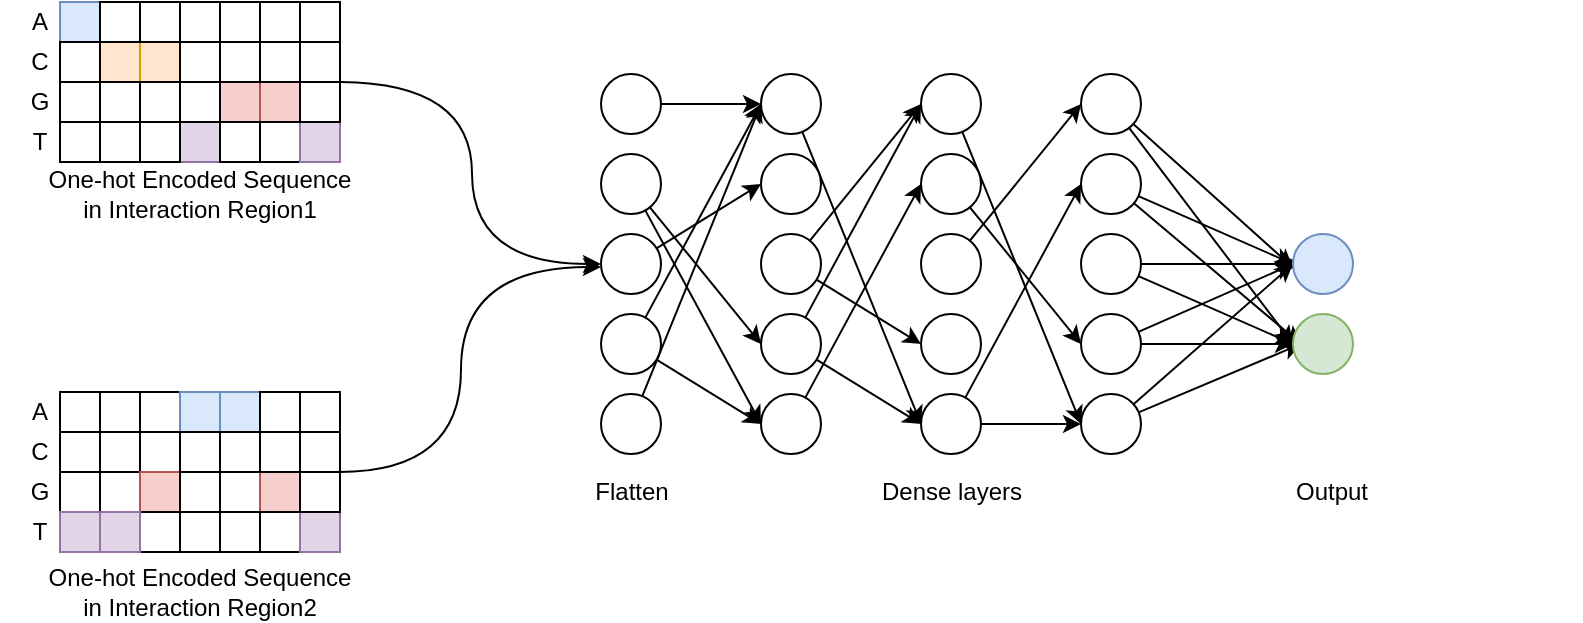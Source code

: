 <mxfile version="14.8.5" type="github">
  <diagram id="7WyufB8X4WBuho2PgSER" name="Page-1">
    <mxGraphModel dx="981" dy="526" grid="1" gridSize="10" guides="1" tooltips="1" connect="1" arrows="1" fold="1" page="1" pageScale="1" pageWidth="4681" pageHeight="3300" math="0" shadow="0">
      <root>
        <mxCell id="0" />
        <mxCell id="1" parent="0" />
        <mxCell id="oDDGFXUuPNc7k1UO4jNH-5" value="G" style="text;html=1;strokeColor=none;fillColor=none;align=center;verticalAlign=middle;whiteSpace=wrap;rounded=0;" vertex="1" parent="1">
          <mxGeometry x="305" y="215" width="40" height="20" as="geometry" />
        </mxCell>
        <mxCell id="oDDGFXUuPNc7k1UO4jNH-6" value="T" style="text;html=1;strokeColor=none;fillColor=none;align=center;verticalAlign=middle;whiteSpace=wrap;rounded=0;" vertex="1" parent="1">
          <mxGeometry x="305" y="235" width="40" height="20" as="geometry" />
        </mxCell>
        <mxCell id="oDDGFXUuPNc7k1UO4jNH-7" value="&lt;div&gt;A&lt;/div&gt;" style="text;html=1;strokeColor=none;fillColor=none;align=center;verticalAlign=middle;whiteSpace=wrap;rounded=0;" vertex="1" parent="1">
          <mxGeometry x="305" y="175" width="40" height="20" as="geometry" />
        </mxCell>
        <mxCell id="oDDGFXUuPNc7k1UO4jNH-8" value="C" style="text;html=1;strokeColor=none;fillColor=none;align=center;verticalAlign=middle;whiteSpace=wrap;rounded=0;" vertex="1" parent="1">
          <mxGeometry x="305" y="195" width="40" height="20" as="geometry" />
        </mxCell>
        <mxCell id="oDDGFXUuPNc7k1UO4jNH-9" value="" style="whiteSpace=wrap;html=1;aspect=fixed;fillColor=#dae8fc;strokeColor=#6c8ebf;" vertex="1" parent="1">
          <mxGeometry x="335" y="175" width="20" height="20" as="geometry" />
        </mxCell>
        <mxCell id="oDDGFXUuPNc7k1UO4jNH-10" value="" style="whiteSpace=wrap;html=1;aspect=fixed;" vertex="1" parent="1">
          <mxGeometry x="355" y="195" width="20" height="20" as="geometry" />
        </mxCell>
        <mxCell id="oDDGFXUuPNc7k1UO4jNH-11" value="" style="whiteSpace=wrap;html=1;aspect=fixed;fillColor=#ffe6cc;strokeColor=#d79b00;" vertex="1" parent="1">
          <mxGeometry x="355" y="195" width="20" height="20" as="geometry" />
        </mxCell>
        <mxCell id="oDDGFXUuPNc7k1UO4jNH-12" value="" style="whiteSpace=wrap;html=1;aspect=fixed;fillColor=#ffe6cc;strokeColor=#d79b00;" vertex="1" parent="1">
          <mxGeometry x="375" y="195" width="20" height="20" as="geometry" />
        </mxCell>
        <mxCell id="oDDGFXUuPNc7k1UO4jNH-13" value="" style="whiteSpace=wrap;html=1;aspect=fixed;fillColor=#e1d5e7;strokeColor=#9673a6;" vertex="1" parent="1">
          <mxGeometry x="395" y="235" width="20" height="20" as="geometry" />
        </mxCell>
        <mxCell id="oDDGFXUuPNc7k1UO4jNH-14" value="" style="whiteSpace=wrap;html=1;aspect=fixed;fillColor=#f8cecc;strokeColor=#b85450;" vertex="1" parent="1">
          <mxGeometry x="415" y="215" width="20" height="20" as="geometry" />
        </mxCell>
        <mxCell id="oDDGFXUuPNc7k1UO4jNH-15" value="" style="whiteSpace=wrap;html=1;aspect=fixed;fillColor=#f8cecc;strokeColor=#b85450;" vertex="1" parent="1">
          <mxGeometry x="435" y="215" width="20" height="20" as="geometry" />
        </mxCell>
        <mxCell id="oDDGFXUuPNc7k1UO4jNH-16" value="" style="rounded=0;whiteSpace=wrap;html=1;" vertex="1" parent="1">
          <mxGeometry x="335" y="195" width="20" height="20" as="geometry" />
        </mxCell>
        <mxCell id="oDDGFXUuPNc7k1UO4jNH-17" value="" style="rounded=0;whiteSpace=wrap;html=1;" vertex="1" parent="1">
          <mxGeometry x="335" y="215" width="20" height="20" as="geometry" />
        </mxCell>
        <mxCell id="oDDGFXUuPNc7k1UO4jNH-18" value="" style="rounded=0;whiteSpace=wrap;html=1;" vertex="1" parent="1">
          <mxGeometry x="355" y="215" width="20" height="20" as="geometry" />
        </mxCell>
        <mxCell id="oDDGFXUuPNc7k1UO4jNH-19" value="" style="rounded=0;whiteSpace=wrap;html=1;" vertex="1" parent="1">
          <mxGeometry x="375" y="215" width="20" height="20" as="geometry" />
        </mxCell>
        <mxCell id="oDDGFXUuPNc7k1UO4jNH-20" value="" style="rounded=0;whiteSpace=wrap;html=1;" vertex="1" parent="1">
          <mxGeometry x="395" y="215" width="20" height="20" as="geometry" />
        </mxCell>
        <mxCell id="oDDGFXUuPNc7k1UO4jNH-21" value="" style="rounded=0;whiteSpace=wrap;html=1;" vertex="1" parent="1">
          <mxGeometry x="375" y="235" width="20" height="20" as="geometry" />
        </mxCell>
        <mxCell id="oDDGFXUuPNc7k1UO4jNH-22" value="" style="rounded=0;whiteSpace=wrap;html=1;" vertex="1" parent="1">
          <mxGeometry x="335" y="235" width="20" height="20" as="geometry" />
        </mxCell>
        <mxCell id="oDDGFXUuPNc7k1UO4jNH-23" value="" style="rounded=0;whiteSpace=wrap;html=1;" vertex="1" parent="1">
          <mxGeometry x="355" y="235" width="20" height="20" as="geometry" />
        </mxCell>
        <mxCell id="oDDGFXUuPNc7k1UO4jNH-24" value="" style="rounded=0;whiteSpace=wrap;html=1;" vertex="1" parent="1">
          <mxGeometry x="415" y="235" width="20" height="20" as="geometry" />
        </mxCell>
        <mxCell id="oDDGFXUuPNc7k1UO4jNH-25" value="" style="rounded=0;whiteSpace=wrap;html=1;" vertex="1" parent="1">
          <mxGeometry x="435" y="235" width="20" height="20" as="geometry" />
        </mxCell>
        <mxCell id="oDDGFXUuPNc7k1UO4jNH-26" value="" style="rounded=0;whiteSpace=wrap;html=1;" vertex="1" parent="1">
          <mxGeometry x="355" y="175" width="20" height="20" as="geometry" />
        </mxCell>
        <mxCell id="oDDGFXUuPNc7k1UO4jNH-27" value="" style="rounded=0;whiteSpace=wrap;html=1;" vertex="1" parent="1">
          <mxGeometry x="375" y="175" width="20" height="20" as="geometry" />
        </mxCell>
        <mxCell id="oDDGFXUuPNc7k1UO4jNH-28" value="" style="rounded=0;whiteSpace=wrap;html=1;" vertex="1" parent="1">
          <mxGeometry x="395" y="175" width="20" height="20" as="geometry" />
        </mxCell>
        <mxCell id="oDDGFXUuPNc7k1UO4jNH-29" value="" style="rounded=0;whiteSpace=wrap;html=1;" vertex="1" parent="1">
          <mxGeometry x="415" y="175" width="20" height="20" as="geometry" />
        </mxCell>
        <mxCell id="oDDGFXUuPNc7k1UO4jNH-30" value="" style="rounded=0;whiteSpace=wrap;html=1;" vertex="1" parent="1">
          <mxGeometry x="395" y="195" width="20" height="20" as="geometry" />
        </mxCell>
        <mxCell id="oDDGFXUuPNc7k1UO4jNH-31" value="" style="rounded=0;whiteSpace=wrap;html=1;" vertex="1" parent="1">
          <mxGeometry x="415" y="195" width="20" height="20" as="geometry" />
        </mxCell>
        <mxCell id="oDDGFXUuPNc7k1UO4jNH-32" value="" style="rounded=0;whiteSpace=wrap;html=1;" vertex="1" parent="1">
          <mxGeometry x="435" y="195" width="20" height="20" as="geometry" />
        </mxCell>
        <mxCell id="oDDGFXUuPNc7k1UO4jNH-33" value="" style="rounded=0;whiteSpace=wrap;html=1;" vertex="1" parent="1">
          <mxGeometry x="435" y="175" width="20" height="20" as="geometry" />
        </mxCell>
        <mxCell id="oDDGFXUuPNc7k1UO4jNH-34" value="" style="whiteSpace=wrap;html=1;aspect=fixed;fillColor=#e1d5e7;strokeColor=#9673a6;" vertex="1" parent="1">
          <mxGeometry x="455" y="235" width="20" height="20" as="geometry" />
        </mxCell>
        <mxCell id="oDDGFXUuPNc7k1UO4jNH-35" value="" style="rounded=0;whiteSpace=wrap;html=1;" vertex="1" parent="1">
          <mxGeometry x="455" y="215" width="20" height="20" as="geometry" />
        </mxCell>
        <mxCell id="oDDGFXUuPNc7k1UO4jNH-36" value="" style="rounded=0;whiteSpace=wrap;html=1;" vertex="1" parent="1">
          <mxGeometry x="455" y="175" width="20" height="20" as="geometry" />
        </mxCell>
        <mxCell id="oDDGFXUuPNc7k1UO4jNH-37" value="" style="rounded=0;whiteSpace=wrap;html=1;" vertex="1" parent="1">
          <mxGeometry x="455" y="195" width="20" height="20" as="geometry" />
        </mxCell>
        <mxCell id="oDDGFXUuPNc7k1UO4jNH-39" value="G" style="text;html=1;strokeColor=none;fillColor=none;align=center;verticalAlign=middle;whiteSpace=wrap;rounded=0;" vertex="1" parent="1">
          <mxGeometry x="305" y="410" width="40" height="20" as="geometry" />
        </mxCell>
        <mxCell id="oDDGFXUuPNc7k1UO4jNH-40" value="T" style="text;html=1;strokeColor=none;fillColor=none;align=center;verticalAlign=middle;whiteSpace=wrap;rounded=0;" vertex="1" parent="1">
          <mxGeometry x="305" y="430" width="40" height="20" as="geometry" />
        </mxCell>
        <mxCell id="oDDGFXUuPNc7k1UO4jNH-41" value="&lt;div&gt;A&lt;/div&gt;" style="text;html=1;strokeColor=none;fillColor=none;align=center;verticalAlign=middle;whiteSpace=wrap;rounded=0;" vertex="1" parent="1">
          <mxGeometry x="305" y="370" width="40" height="20" as="geometry" />
        </mxCell>
        <mxCell id="oDDGFXUuPNc7k1UO4jNH-42" value="C" style="text;html=1;strokeColor=none;fillColor=none;align=center;verticalAlign=middle;whiteSpace=wrap;rounded=0;" vertex="1" parent="1">
          <mxGeometry x="305" y="390" width="40" height="20" as="geometry" />
        </mxCell>
        <mxCell id="oDDGFXUuPNc7k1UO4jNH-43" value="" style="whiteSpace=wrap;html=1;aspect=fixed;" vertex="1" parent="1">
          <mxGeometry x="335" y="370" width="20" height="20" as="geometry" />
        </mxCell>
        <mxCell id="oDDGFXUuPNc7k1UO4jNH-44" value="" style="whiteSpace=wrap;html=1;aspect=fixed;" vertex="1" parent="1">
          <mxGeometry x="355" y="390" width="20" height="20" as="geometry" />
        </mxCell>
        <mxCell id="oDDGFXUuPNc7k1UO4jNH-45" value="" style="whiteSpace=wrap;html=1;aspect=fixed;" vertex="1" parent="1">
          <mxGeometry x="355" y="390" width="20" height="20" as="geometry" />
        </mxCell>
        <mxCell id="oDDGFXUuPNc7k1UO4jNH-46" value="" style="whiteSpace=wrap;html=1;aspect=fixed;" vertex="1" parent="1">
          <mxGeometry x="375" y="390" width="20" height="20" as="geometry" />
        </mxCell>
        <mxCell id="oDDGFXUuPNc7k1UO4jNH-47" value="" style="whiteSpace=wrap;html=1;aspect=fixed;" vertex="1" parent="1">
          <mxGeometry x="395" y="430" width="20" height="20" as="geometry" />
        </mxCell>
        <mxCell id="oDDGFXUuPNc7k1UO4jNH-48" value="" style="whiteSpace=wrap;html=1;aspect=fixed;" vertex="1" parent="1">
          <mxGeometry x="415" y="410" width="20" height="20" as="geometry" />
        </mxCell>
        <mxCell id="oDDGFXUuPNc7k1UO4jNH-49" value="" style="whiteSpace=wrap;html=1;aspect=fixed;fillColor=#f8cecc;strokeColor=#b85450;" vertex="1" parent="1">
          <mxGeometry x="435" y="410" width="20" height="20" as="geometry" />
        </mxCell>
        <mxCell id="oDDGFXUuPNc7k1UO4jNH-50" value="" style="rounded=0;whiteSpace=wrap;html=1;" vertex="1" parent="1">
          <mxGeometry x="335" y="390" width="20" height="20" as="geometry" />
        </mxCell>
        <mxCell id="oDDGFXUuPNc7k1UO4jNH-51" value="" style="rounded=0;whiteSpace=wrap;html=1;" vertex="1" parent="1">
          <mxGeometry x="335" y="410" width="20" height="20" as="geometry" />
        </mxCell>
        <mxCell id="oDDGFXUuPNc7k1UO4jNH-52" value="" style="rounded=0;whiteSpace=wrap;html=1;" vertex="1" parent="1">
          <mxGeometry x="355" y="410" width="20" height="20" as="geometry" />
        </mxCell>
        <mxCell id="oDDGFXUuPNc7k1UO4jNH-53" value="" style="rounded=0;whiteSpace=wrap;html=1;fillColor=#f8cecc;strokeColor=#b85450;" vertex="1" parent="1">
          <mxGeometry x="375" y="410" width="20" height="20" as="geometry" />
        </mxCell>
        <mxCell id="oDDGFXUuPNc7k1UO4jNH-54" value="" style="rounded=0;whiteSpace=wrap;html=1;" vertex="1" parent="1">
          <mxGeometry x="395" y="410" width="20" height="20" as="geometry" />
        </mxCell>
        <mxCell id="oDDGFXUuPNc7k1UO4jNH-55" value="" style="rounded=0;whiteSpace=wrap;html=1;" vertex="1" parent="1">
          <mxGeometry x="375" y="430" width="20" height="20" as="geometry" />
        </mxCell>
        <mxCell id="oDDGFXUuPNc7k1UO4jNH-56" value="" style="rounded=0;whiteSpace=wrap;html=1;fillColor=#e1d5e7;strokeColor=#9673a6;" vertex="1" parent="1">
          <mxGeometry x="335" y="430" width="20" height="20" as="geometry" />
        </mxCell>
        <mxCell id="oDDGFXUuPNc7k1UO4jNH-57" value="" style="rounded=0;whiteSpace=wrap;html=1;fillColor=#e1d5e7;strokeColor=#9673a6;" vertex="1" parent="1">
          <mxGeometry x="355" y="430" width="20" height="20" as="geometry" />
        </mxCell>
        <mxCell id="oDDGFXUuPNc7k1UO4jNH-58" value="" style="rounded=0;whiteSpace=wrap;html=1;" vertex="1" parent="1">
          <mxGeometry x="415" y="430" width="20" height="20" as="geometry" />
        </mxCell>
        <mxCell id="oDDGFXUuPNc7k1UO4jNH-59" value="" style="rounded=0;whiteSpace=wrap;html=1;" vertex="1" parent="1">
          <mxGeometry x="435" y="430" width="20" height="20" as="geometry" />
        </mxCell>
        <mxCell id="oDDGFXUuPNc7k1UO4jNH-60" value="" style="rounded=0;whiteSpace=wrap;html=1;" vertex="1" parent="1">
          <mxGeometry x="355" y="370" width="20" height="20" as="geometry" />
        </mxCell>
        <mxCell id="oDDGFXUuPNc7k1UO4jNH-61" value="" style="rounded=0;whiteSpace=wrap;html=1;" vertex="1" parent="1">
          <mxGeometry x="375" y="370" width="20" height="20" as="geometry" />
        </mxCell>
        <mxCell id="oDDGFXUuPNc7k1UO4jNH-62" value="" style="rounded=0;whiteSpace=wrap;html=1;fillColor=#dae8fc;strokeColor=#6c8ebf;" vertex="1" parent="1">
          <mxGeometry x="395" y="370" width="20" height="20" as="geometry" />
        </mxCell>
        <mxCell id="oDDGFXUuPNc7k1UO4jNH-63" value="" style="rounded=0;whiteSpace=wrap;html=1;fillColor=#dae8fc;strokeColor=#6c8ebf;" vertex="1" parent="1">
          <mxGeometry x="415" y="370" width="20" height="20" as="geometry" />
        </mxCell>
        <mxCell id="oDDGFXUuPNc7k1UO4jNH-64" value="" style="rounded=0;whiteSpace=wrap;html=1;" vertex="1" parent="1">
          <mxGeometry x="395" y="390" width="20" height="20" as="geometry" />
        </mxCell>
        <mxCell id="oDDGFXUuPNc7k1UO4jNH-65" value="" style="rounded=0;whiteSpace=wrap;html=1;" vertex="1" parent="1">
          <mxGeometry x="415" y="390" width="20" height="20" as="geometry" />
        </mxCell>
        <mxCell id="oDDGFXUuPNc7k1UO4jNH-66" value="" style="rounded=0;whiteSpace=wrap;html=1;" vertex="1" parent="1">
          <mxGeometry x="435" y="390" width="20" height="20" as="geometry" />
        </mxCell>
        <mxCell id="oDDGFXUuPNc7k1UO4jNH-67" value="" style="rounded=0;whiteSpace=wrap;html=1;" vertex="1" parent="1">
          <mxGeometry x="435" y="370" width="20" height="20" as="geometry" />
        </mxCell>
        <mxCell id="oDDGFXUuPNc7k1UO4jNH-68" value="" style="whiteSpace=wrap;html=1;aspect=fixed;fillColor=#e1d5e7;strokeColor=#9673a6;" vertex="1" parent="1">
          <mxGeometry x="455" y="430" width="20" height="20" as="geometry" />
        </mxCell>
        <mxCell id="oDDGFXUuPNc7k1UO4jNH-69" value="" style="rounded=0;whiteSpace=wrap;html=1;" vertex="1" parent="1">
          <mxGeometry x="455" y="410" width="20" height="20" as="geometry" />
        </mxCell>
        <mxCell id="oDDGFXUuPNc7k1UO4jNH-70" value="" style="rounded=0;whiteSpace=wrap;html=1;" vertex="1" parent="1">
          <mxGeometry x="455" y="370" width="20" height="20" as="geometry" />
        </mxCell>
        <mxCell id="oDDGFXUuPNc7k1UO4jNH-71" value="" style="rounded=0;whiteSpace=wrap;html=1;" vertex="1" parent="1">
          <mxGeometry x="455" y="390" width="20" height="20" as="geometry" />
        </mxCell>
        <mxCell id="oDDGFXUuPNc7k1UO4jNH-72" style="edgeStyle=none;rounded=0;orthogonalLoop=1;jettySize=auto;html=1;entryX=0;entryY=0.5;entryDx=0;entryDy=0;" edge="1" parent="1" source="oDDGFXUuPNc7k1UO4jNH-73" target="oDDGFXUuPNc7k1UO4jNH-85">
          <mxGeometry relative="1" as="geometry" />
        </mxCell>
        <mxCell id="oDDGFXUuPNc7k1UO4jNH-73" value="" style="ellipse;whiteSpace=wrap;html=1;aspect=fixed;" vertex="1" parent="1">
          <mxGeometry x="605.5" y="211" width="30" height="30" as="geometry" />
        </mxCell>
        <mxCell id="oDDGFXUuPNc7k1UO4jNH-74" style="edgeStyle=none;rounded=1;jumpSize=20;orthogonalLoop=1;jettySize=auto;html=1;entryX=0;entryY=0.5;entryDx=0;entryDy=0;strokeWidth=1;" edge="1" parent="1" source="oDDGFXUuPNc7k1UO4jNH-76" target="oDDGFXUuPNc7k1UO4jNH-94">
          <mxGeometry relative="1" as="geometry" />
        </mxCell>
        <mxCell id="oDDGFXUuPNc7k1UO4jNH-75" style="edgeStyle=none;rounded=1;jumpSize=20;orthogonalLoop=1;jettySize=auto;html=1;entryX=0;entryY=0.5;entryDx=0;entryDy=0;strokeWidth=1;" edge="1" parent="1" source="oDDGFXUuPNc7k1UO4jNH-76" target="oDDGFXUuPNc7k1UO4jNH-92">
          <mxGeometry relative="1" as="geometry" />
        </mxCell>
        <mxCell id="oDDGFXUuPNc7k1UO4jNH-76" value="" style="ellipse;whiteSpace=wrap;html=1;aspect=fixed;" vertex="1" parent="1">
          <mxGeometry x="605.5" y="251" width="30" height="30" as="geometry" />
        </mxCell>
        <mxCell id="oDDGFXUuPNc7k1UO4jNH-77" style="rounded=1;jumpSize=20;orthogonalLoop=1;jettySize=auto;html=1;entryX=0;entryY=0.5;entryDx=0;entryDy=0;strokeWidth=1;" edge="1" parent="1" source="oDDGFXUuPNc7k1UO4jNH-78" target="oDDGFXUuPNc7k1UO4jNH-86">
          <mxGeometry relative="1" as="geometry" />
        </mxCell>
        <mxCell id="oDDGFXUuPNc7k1UO4jNH-78" value="" style="ellipse;whiteSpace=wrap;html=1;aspect=fixed;" vertex="1" parent="1">
          <mxGeometry x="605.5" y="291" width="30" height="30" as="geometry" />
        </mxCell>
        <mxCell id="oDDGFXUuPNc7k1UO4jNH-79" style="rounded=1;jumpSize=20;orthogonalLoop=1;jettySize=auto;html=1;entryX=0;entryY=0.5;entryDx=0;entryDy=0;strokeWidth=1;" edge="1" parent="1" source="oDDGFXUuPNc7k1UO4jNH-81" target="oDDGFXUuPNc7k1UO4jNH-85">
          <mxGeometry relative="1" as="geometry" />
        </mxCell>
        <mxCell id="oDDGFXUuPNc7k1UO4jNH-80" style="edgeStyle=none;rounded=1;jumpSize=20;orthogonalLoop=1;jettySize=auto;html=1;entryX=0;entryY=0.5;entryDx=0;entryDy=0;strokeWidth=1;" edge="1" parent="1" source="oDDGFXUuPNc7k1UO4jNH-81" target="oDDGFXUuPNc7k1UO4jNH-94">
          <mxGeometry relative="1" as="geometry" />
        </mxCell>
        <mxCell id="oDDGFXUuPNc7k1UO4jNH-81" value="" style="ellipse;whiteSpace=wrap;html=1;aspect=fixed;" vertex="1" parent="1">
          <mxGeometry x="605.5" y="331" width="30" height="30" as="geometry" />
        </mxCell>
        <mxCell id="oDDGFXUuPNc7k1UO4jNH-82" style="edgeStyle=none;rounded=1;jumpSize=20;orthogonalLoop=1;jettySize=auto;html=1;entryX=0;entryY=0.5;entryDx=0;entryDy=0;strokeWidth=1;" edge="1" parent="1" source="oDDGFXUuPNc7k1UO4jNH-83" target="oDDGFXUuPNc7k1UO4jNH-85">
          <mxGeometry relative="1" as="geometry" />
        </mxCell>
        <mxCell id="oDDGFXUuPNc7k1UO4jNH-83" value="" style="ellipse;whiteSpace=wrap;html=1;aspect=fixed;" vertex="1" parent="1">
          <mxGeometry x="605.5" y="371" width="30" height="30" as="geometry" />
        </mxCell>
        <mxCell id="oDDGFXUuPNc7k1UO4jNH-84" style="edgeStyle=none;rounded=1;jumpSize=20;orthogonalLoop=1;jettySize=auto;html=1;entryX=0;entryY=0.5;entryDx=0;entryDy=0;strokeWidth=1;" edge="1" parent="1" source="oDDGFXUuPNc7k1UO4jNH-85" target="oDDGFXUuPNc7k1UO4jNH-106">
          <mxGeometry relative="1" as="geometry" />
        </mxCell>
        <mxCell id="oDDGFXUuPNc7k1UO4jNH-85" value="" style="ellipse;whiteSpace=wrap;html=1;aspect=fixed;" vertex="1" parent="1">
          <mxGeometry x="685.5" y="211" width="30" height="30" as="geometry" />
        </mxCell>
        <mxCell id="oDDGFXUuPNc7k1UO4jNH-86" value="" style="ellipse;whiteSpace=wrap;html=1;aspect=fixed;" vertex="1" parent="1">
          <mxGeometry x="685.5" y="251" width="30" height="30" as="geometry" />
        </mxCell>
        <mxCell id="oDDGFXUuPNc7k1UO4jNH-87" style="edgeStyle=none;rounded=1;jumpSize=20;orthogonalLoop=1;jettySize=auto;html=1;entryX=0;entryY=0.5;entryDx=0;entryDy=0;strokeWidth=1;" edge="1" parent="1" source="oDDGFXUuPNc7k1UO4jNH-89" target="oDDGFXUuPNc7k1UO4jNH-103">
          <mxGeometry relative="1" as="geometry" />
        </mxCell>
        <mxCell id="oDDGFXUuPNc7k1UO4jNH-88" style="edgeStyle=none;rounded=1;jumpSize=20;orthogonalLoop=1;jettySize=auto;html=1;entryX=0;entryY=0.5;entryDx=0;entryDy=0;strokeWidth=1;" edge="1" parent="1" source="oDDGFXUuPNc7k1UO4jNH-89" target="oDDGFXUuPNc7k1UO4jNH-98">
          <mxGeometry relative="1" as="geometry" />
        </mxCell>
        <mxCell id="oDDGFXUuPNc7k1UO4jNH-89" value="" style="ellipse;whiteSpace=wrap;html=1;aspect=fixed;" vertex="1" parent="1">
          <mxGeometry x="685.5" y="291" width="30" height="30" as="geometry" />
        </mxCell>
        <mxCell id="oDDGFXUuPNc7k1UO4jNH-90" style="edgeStyle=none;rounded=1;jumpSize=20;orthogonalLoop=1;jettySize=auto;html=1;entryX=0;entryY=0.5;entryDx=0;entryDy=0;strokeWidth=1;" edge="1" parent="1" source="oDDGFXUuPNc7k1UO4jNH-92" target="oDDGFXUuPNc7k1UO4jNH-98">
          <mxGeometry relative="1" as="geometry" />
        </mxCell>
        <mxCell id="oDDGFXUuPNc7k1UO4jNH-91" style="edgeStyle=none;rounded=1;jumpSize=20;orthogonalLoop=1;jettySize=auto;html=1;entryX=0;entryY=0.5;entryDx=0;entryDy=0;strokeWidth=1;" edge="1" parent="1" source="oDDGFXUuPNc7k1UO4jNH-92" target="oDDGFXUuPNc7k1UO4jNH-106">
          <mxGeometry relative="1" as="geometry" />
        </mxCell>
        <mxCell id="oDDGFXUuPNc7k1UO4jNH-92" value="" style="ellipse;whiteSpace=wrap;html=1;aspect=fixed;" vertex="1" parent="1">
          <mxGeometry x="685.5" y="331" width="30" height="30" as="geometry" />
        </mxCell>
        <mxCell id="oDDGFXUuPNc7k1UO4jNH-93" style="edgeStyle=none;rounded=1;jumpSize=20;orthogonalLoop=1;jettySize=auto;html=1;entryX=0;entryY=0.5;entryDx=0;entryDy=0;strokeWidth=1;" edge="1" parent="1" source="oDDGFXUuPNc7k1UO4jNH-94" target="oDDGFXUuPNc7k1UO4jNH-100">
          <mxGeometry relative="1" as="geometry" />
        </mxCell>
        <mxCell id="oDDGFXUuPNc7k1UO4jNH-94" value="" style="ellipse;whiteSpace=wrap;html=1;aspect=fixed;" vertex="1" parent="1">
          <mxGeometry x="685.5" y="371" width="30" height="30" as="geometry" />
        </mxCell>
        <mxCell id="oDDGFXUuPNc7k1UO4jNH-95" value="Dense layers" style="text;html=1;strokeColor=none;fillColor=none;align=center;verticalAlign=middle;whiteSpace=wrap;rounded=0;" vertex="1" parent="1">
          <mxGeometry x="655.5" y="410" width="250" height="20" as="geometry" />
        </mxCell>
        <mxCell id="oDDGFXUuPNc7k1UO4jNH-96" value="Flatten" style="text;html=1;strokeColor=none;fillColor=none;align=center;verticalAlign=middle;whiteSpace=wrap;rounded=0;" vertex="1" parent="1">
          <mxGeometry x="495.5" y="410" width="250" height="20" as="geometry" />
        </mxCell>
        <mxCell id="oDDGFXUuPNc7k1UO4jNH-97" style="edgeStyle=none;rounded=1;jumpSize=20;orthogonalLoop=1;jettySize=auto;html=1;entryX=0;entryY=0.5;entryDx=0;entryDy=0;strokeWidth=1;" edge="1" parent="1" source="oDDGFXUuPNc7k1UO4jNH-98" target="oDDGFXUuPNc7k1UO4jNH-121">
          <mxGeometry relative="1" as="geometry" />
        </mxCell>
        <mxCell id="oDDGFXUuPNc7k1UO4jNH-98" value="" style="ellipse;whiteSpace=wrap;html=1;aspect=fixed;" vertex="1" parent="1">
          <mxGeometry x="765.5" y="211" width="30" height="30" as="geometry" />
        </mxCell>
        <mxCell id="oDDGFXUuPNc7k1UO4jNH-99" style="edgeStyle=none;rounded=1;jumpSize=20;orthogonalLoop=1;jettySize=auto;html=1;entryX=0;entryY=0.5;entryDx=0;entryDy=0;strokeWidth=1;" edge="1" parent="1" source="oDDGFXUuPNc7k1UO4jNH-100" target="oDDGFXUuPNc7k1UO4jNH-118">
          <mxGeometry relative="1" as="geometry" />
        </mxCell>
        <mxCell id="oDDGFXUuPNc7k1UO4jNH-100" value="" style="ellipse;whiteSpace=wrap;html=1;aspect=fixed;" vertex="1" parent="1">
          <mxGeometry x="765.5" y="251" width="30" height="30" as="geometry" />
        </mxCell>
        <mxCell id="oDDGFXUuPNc7k1UO4jNH-101" style="edgeStyle=none;rounded=1;jumpSize=20;orthogonalLoop=1;jettySize=auto;html=1;entryX=0;entryY=0.5;entryDx=0;entryDy=0;strokeWidth=1;" edge="1" parent="1" source="oDDGFXUuPNc7k1UO4jNH-102" target="oDDGFXUuPNc7k1UO4jNH-109">
          <mxGeometry relative="1" as="geometry" />
        </mxCell>
        <mxCell id="oDDGFXUuPNc7k1UO4jNH-102" value="" style="ellipse;whiteSpace=wrap;html=1;aspect=fixed;" vertex="1" parent="1">
          <mxGeometry x="765.5" y="291" width="30" height="30" as="geometry" />
        </mxCell>
        <mxCell id="oDDGFXUuPNc7k1UO4jNH-103" value="" style="ellipse;whiteSpace=wrap;html=1;aspect=fixed;" vertex="1" parent="1">
          <mxGeometry x="765.5" y="331" width="30" height="30" as="geometry" />
        </mxCell>
        <mxCell id="oDDGFXUuPNc7k1UO4jNH-104" style="edgeStyle=none;rounded=1;jumpSize=20;orthogonalLoop=1;jettySize=auto;html=1;entryX=0;entryY=0.5;entryDx=0;entryDy=0;strokeWidth=1;" edge="1" parent="1" source="oDDGFXUuPNc7k1UO4jNH-106" target="oDDGFXUuPNc7k1UO4jNH-112">
          <mxGeometry relative="1" as="geometry" />
        </mxCell>
        <mxCell id="oDDGFXUuPNc7k1UO4jNH-105" style="edgeStyle=none;rounded=1;jumpSize=20;orthogonalLoop=1;jettySize=auto;html=1;entryX=0;entryY=0.5;entryDx=0;entryDy=0;strokeWidth=1;" edge="1" parent="1" source="oDDGFXUuPNc7k1UO4jNH-106" target="oDDGFXUuPNc7k1UO4jNH-121">
          <mxGeometry relative="1" as="geometry" />
        </mxCell>
        <mxCell id="oDDGFXUuPNc7k1UO4jNH-106" value="" style="ellipse;whiteSpace=wrap;html=1;aspect=fixed;" vertex="1" parent="1">
          <mxGeometry x="765.5" y="371" width="30" height="30" as="geometry" />
        </mxCell>
        <mxCell id="oDDGFXUuPNc7k1UO4jNH-107" style="edgeStyle=none;rounded=1;jumpSize=20;orthogonalLoop=1;jettySize=auto;html=1;entryX=0;entryY=0.5;entryDx=0;entryDy=0;strokeWidth=1;" edge="1" parent="1" source="oDDGFXUuPNc7k1UO4jNH-109" target="oDDGFXUuPNc7k1UO4jNH-124">
          <mxGeometry relative="1" as="geometry" />
        </mxCell>
        <mxCell id="oDDGFXUuPNc7k1UO4jNH-108" style="edgeStyle=none;rounded=1;jumpSize=20;orthogonalLoop=1;jettySize=auto;html=1;strokeWidth=1;entryX=-0.001;entryY=0.557;entryDx=0;entryDy=0;entryPerimeter=0;" edge="1" parent="1" source="oDDGFXUuPNc7k1UO4jNH-109" target="oDDGFXUuPNc7k1UO4jNH-123">
          <mxGeometry relative="1" as="geometry">
            <mxPoint x="945.5" y="306.0" as="targetPoint" />
          </mxGeometry>
        </mxCell>
        <mxCell id="oDDGFXUuPNc7k1UO4jNH-109" value="" style="ellipse;whiteSpace=wrap;html=1;aspect=fixed;" vertex="1" parent="1">
          <mxGeometry x="845.5" y="211" width="30" height="30" as="geometry" />
        </mxCell>
        <mxCell id="oDDGFXUuPNc7k1UO4jNH-110" style="edgeStyle=none;rounded=1;jumpSize=20;orthogonalLoop=1;jettySize=auto;html=1;entryX=0;entryY=0.5;entryDx=0;entryDy=0;strokeWidth=1;" edge="1" parent="1" source="oDDGFXUuPNc7k1UO4jNH-112" target="oDDGFXUuPNc7k1UO4jNH-123">
          <mxGeometry relative="1" as="geometry" />
        </mxCell>
        <mxCell id="oDDGFXUuPNc7k1UO4jNH-111" style="edgeStyle=none;rounded=1;jumpSize=20;orthogonalLoop=1;jettySize=auto;html=1;strokeWidth=1;" edge="1" parent="1" source="oDDGFXUuPNc7k1UO4jNH-112">
          <mxGeometry relative="1" as="geometry">
            <mxPoint x="955.5" y="346.0" as="targetPoint" />
          </mxGeometry>
        </mxCell>
        <mxCell id="oDDGFXUuPNc7k1UO4jNH-112" value="" style="ellipse;whiteSpace=wrap;html=1;aspect=fixed;" vertex="1" parent="1">
          <mxGeometry x="845.5" y="251" width="30" height="30" as="geometry" />
        </mxCell>
        <mxCell id="oDDGFXUuPNc7k1UO4jNH-113" style="edgeStyle=none;rounded=1;jumpSize=20;orthogonalLoop=1;jettySize=auto;html=1;entryX=0;entryY=0.5;entryDx=0;entryDy=0;strokeWidth=1;" edge="1" parent="1" source="oDDGFXUuPNc7k1UO4jNH-115" target="oDDGFXUuPNc7k1UO4jNH-124">
          <mxGeometry relative="1" as="geometry" />
        </mxCell>
        <mxCell id="oDDGFXUuPNc7k1UO4jNH-114" style="edgeStyle=none;rounded=1;jumpSize=20;orthogonalLoop=1;jettySize=auto;html=1;strokeWidth=1;" edge="1" parent="1" source="oDDGFXUuPNc7k1UO4jNH-115">
          <mxGeometry relative="1" as="geometry">
            <mxPoint x="955.5" y="306.0" as="targetPoint" />
          </mxGeometry>
        </mxCell>
        <mxCell id="oDDGFXUuPNc7k1UO4jNH-115" value="" style="ellipse;whiteSpace=wrap;html=1;aspect=fixed;" vertex="1" parent="1">
          <mxGeometry x="845.5" y="291" width="30" height="30" as="geometry" />
        </mxCell>
        <mxCell id="oDDGFXUuPNc7k1UO4jNH-116" style="edgeStyle=none;rounded=1;jumpSize=20;orthogonalLoop=1;jettySize=auto;html=1;entryX=0;entryY=0.5;entryDx=0;entryDy=0;strokeWidth=1;" edge="1" parent="1" source="oDDGFXUuPNc7k1UO4jNH-118" target="oDDGFXUuPNc7k1UO4jNH-123">
          <mxGeometry relative="1" as="geometry" />
        </mxCell>
        <mxCell id="oDDGFXUuPNc7k1UO4jNH-117" style="edgeStyle=none;rounded=1;jumpSize=20;orthogonalLoop=1;jettySize=auto;html=1;strokeWidth=1;entryX=0;entryY=0.5;entryDx=0;entryDy=0;" edge="1" parent="1" source="oDDGFXUuPNc7k1UO4jNH-118" target="oDDGFXUuPNc7k1UO4jNH-124">
          <mxGeometry relative="1" as="geometry">
            <mxPoint x="945.5" y="346.0" as="targetPoint" />
          </mxGeometry>
        </mxCell>
        <mxCell id="oDDGFXUuPNc7k1UO4jNH-118" value="" style="ellipse;whiteSpace=wrap;html=1;aspect=fixed;" vertex="1" parent="1">
          <mxGeometry x="845.5" y="331" width="30" height="30" as="geometry" />
        </mxCell>
        <mxCell id="oDDGFXUuPNc7k1UO4jNH-119" style="edgeStyle=none;rounded=1;jumpSize=20;orthogonalLoop=1;jettySize=auto;html=1;strokeWidth=1;" edge="1" parent="1" source="oDDGFXUuPNc7k1UO4jNH-121">
          <mxGeometry relative="1" as="geometry">
            <mxPoint x="955.5" y="346.0" as="targetPoint" />
          </mxGeometry>
        </mxCell>
        <mxCell id="oDDGFXUuPNc7k1UO4jNH-120" style="edgeStyle=none;rounded=1;jumpSize=20;orthogonalLoop=1;jettySize=auto;html=1;strokeWidth=1;entryX=0;entryY=0.5;entryDx=0;entryDy=0;" edge="1" parent="1" source="oDDGFXUuPNc7k1UO4jNH-121" target="oDDGFXUuPNc7k1UO4jNH-123">
          <mxGeometry relative="1" as="geometry">
            <mxPoint x="945.5" y="306.0" as="targetPoint" />
          </mxGeometry>
        </mxCell>
        <mxCell id="oDDGFXUuPNc7k1UO4jNH-121" value="" style="ellipse;whiteSpace=wrap;html=1;aspect=fixed;" vertex="1" parent="1">
          <mxGeometry x="845.5" y="371" width="30" height="30" as="geometry" />
        </mxCell>
        <mxCell id="oDDGFXUuPNc7k1UO4jNH-122" value="&lt;div&gt;Output&lt;/div&gt;" style="text;html=1;strokeColor=none;fillColor=none;align=center;verticalAlign=middle;whiteSpace=wrap;rounded=0;" vertex="1" parent="1">
          <mxGeometry x="845.5" y="410" width="250" height="20" as="geometry" />
        </mxCell>
        <mxCell id="oDDGFXUuPNc7k1UO4jNH-123" value="" style="ellipse;whiteSpace=wrap;html=1;aspect=fixed;fillColor=#dae8fc;strokeColor=#6c8ebf;" vertex="1" parent="1">
          <mxGeometry x="951.5" y="291" width="30" height="30" as="geometry" />
        </mxCell>
        <mxCell id="oDDGFXUuPNc7k1UO4jNH-124" value="" style="ellipse;whiteSpace=wrap;html=1;aspect=fixed;fillColor=#d5e8d4;strokeColor=#82b366;" vertex="1" parent="1">
          <mxGeometry x="951.5" y="331" width="30" height="30" as="geometry" />
        </mxCell>
        <mxCell id="oDDGFXUuPNc7k1UO4jNH-157" style="edgeStyle=orthogonalEdgeStyle;curved=1;rounded=0;orthogonalLoop=1;jettySize=auto;html=1;entryX=0;entryY=0.5;entryDx=0;entryDy=0;" edge="1" parent="1" target="oDDGFXUuPNc7k1UO4jNH-78">
          <mxGeometry relative="1" as="geometry">
            <mxPoint x="475.5" y="215.0" as="sourcePoint" />
          </mxGeometry>
        </mxCell>
        <mxCell id="oDDGFXUuPNc7k1UO4jNH-194" style="edgeStyle=orthogonalEdgeStyle;curved=1;rounded=0;orthogonalLoop=1;jettySize=auto;html=1;" edge="1" parent="1">
          <mxGeometry relative="1" as="geometry">
            <mxPoint x="605.5" y="307.5" as="targetPoint" />
            <Array as="points">
              <mxPoint x="535.5" y="410.5" />
              <mxPoint x="535.5" y="307.5" />
            </Array>
            <mxPoint x="474.5" y="410" as="sourcePoint" />
          </mxGeometry>
        </mxCell>
        <mxCell id="oDDGFXUuPNc7k1UO4jNH-201" value="One-hot Encoded Sequence in Interaction Region1" style="text;html=1;strokeColor=none;fillColor=none;align=center;verticalAlign=middle;whiteSpace=wrap;rounded=0;" vertex="1" parent="1">
          <mxGeometry x="325" y="261" width="160" height="20" as="geometry" />
        </mxCell>
        <mxCell id="oDDGFXUuPNc7k1UO4jNH-202" value="&lt;div&gt;One-hot Encoded Sequence in Interaction Region2&lt;/div&gt;" style="text;html=1;strokeColor=none;fillColor=none;align=center;verticalAlign=middle;whiteSpace=wrap;rounded=0;" vertex="1" parent="1">
          <mxGeometry x="325" y="460" width="160" height="20" as="geometry" />
        </mxCell>
      </root>
    </mxGraphModel>
  </diagram>
</mxfile>
